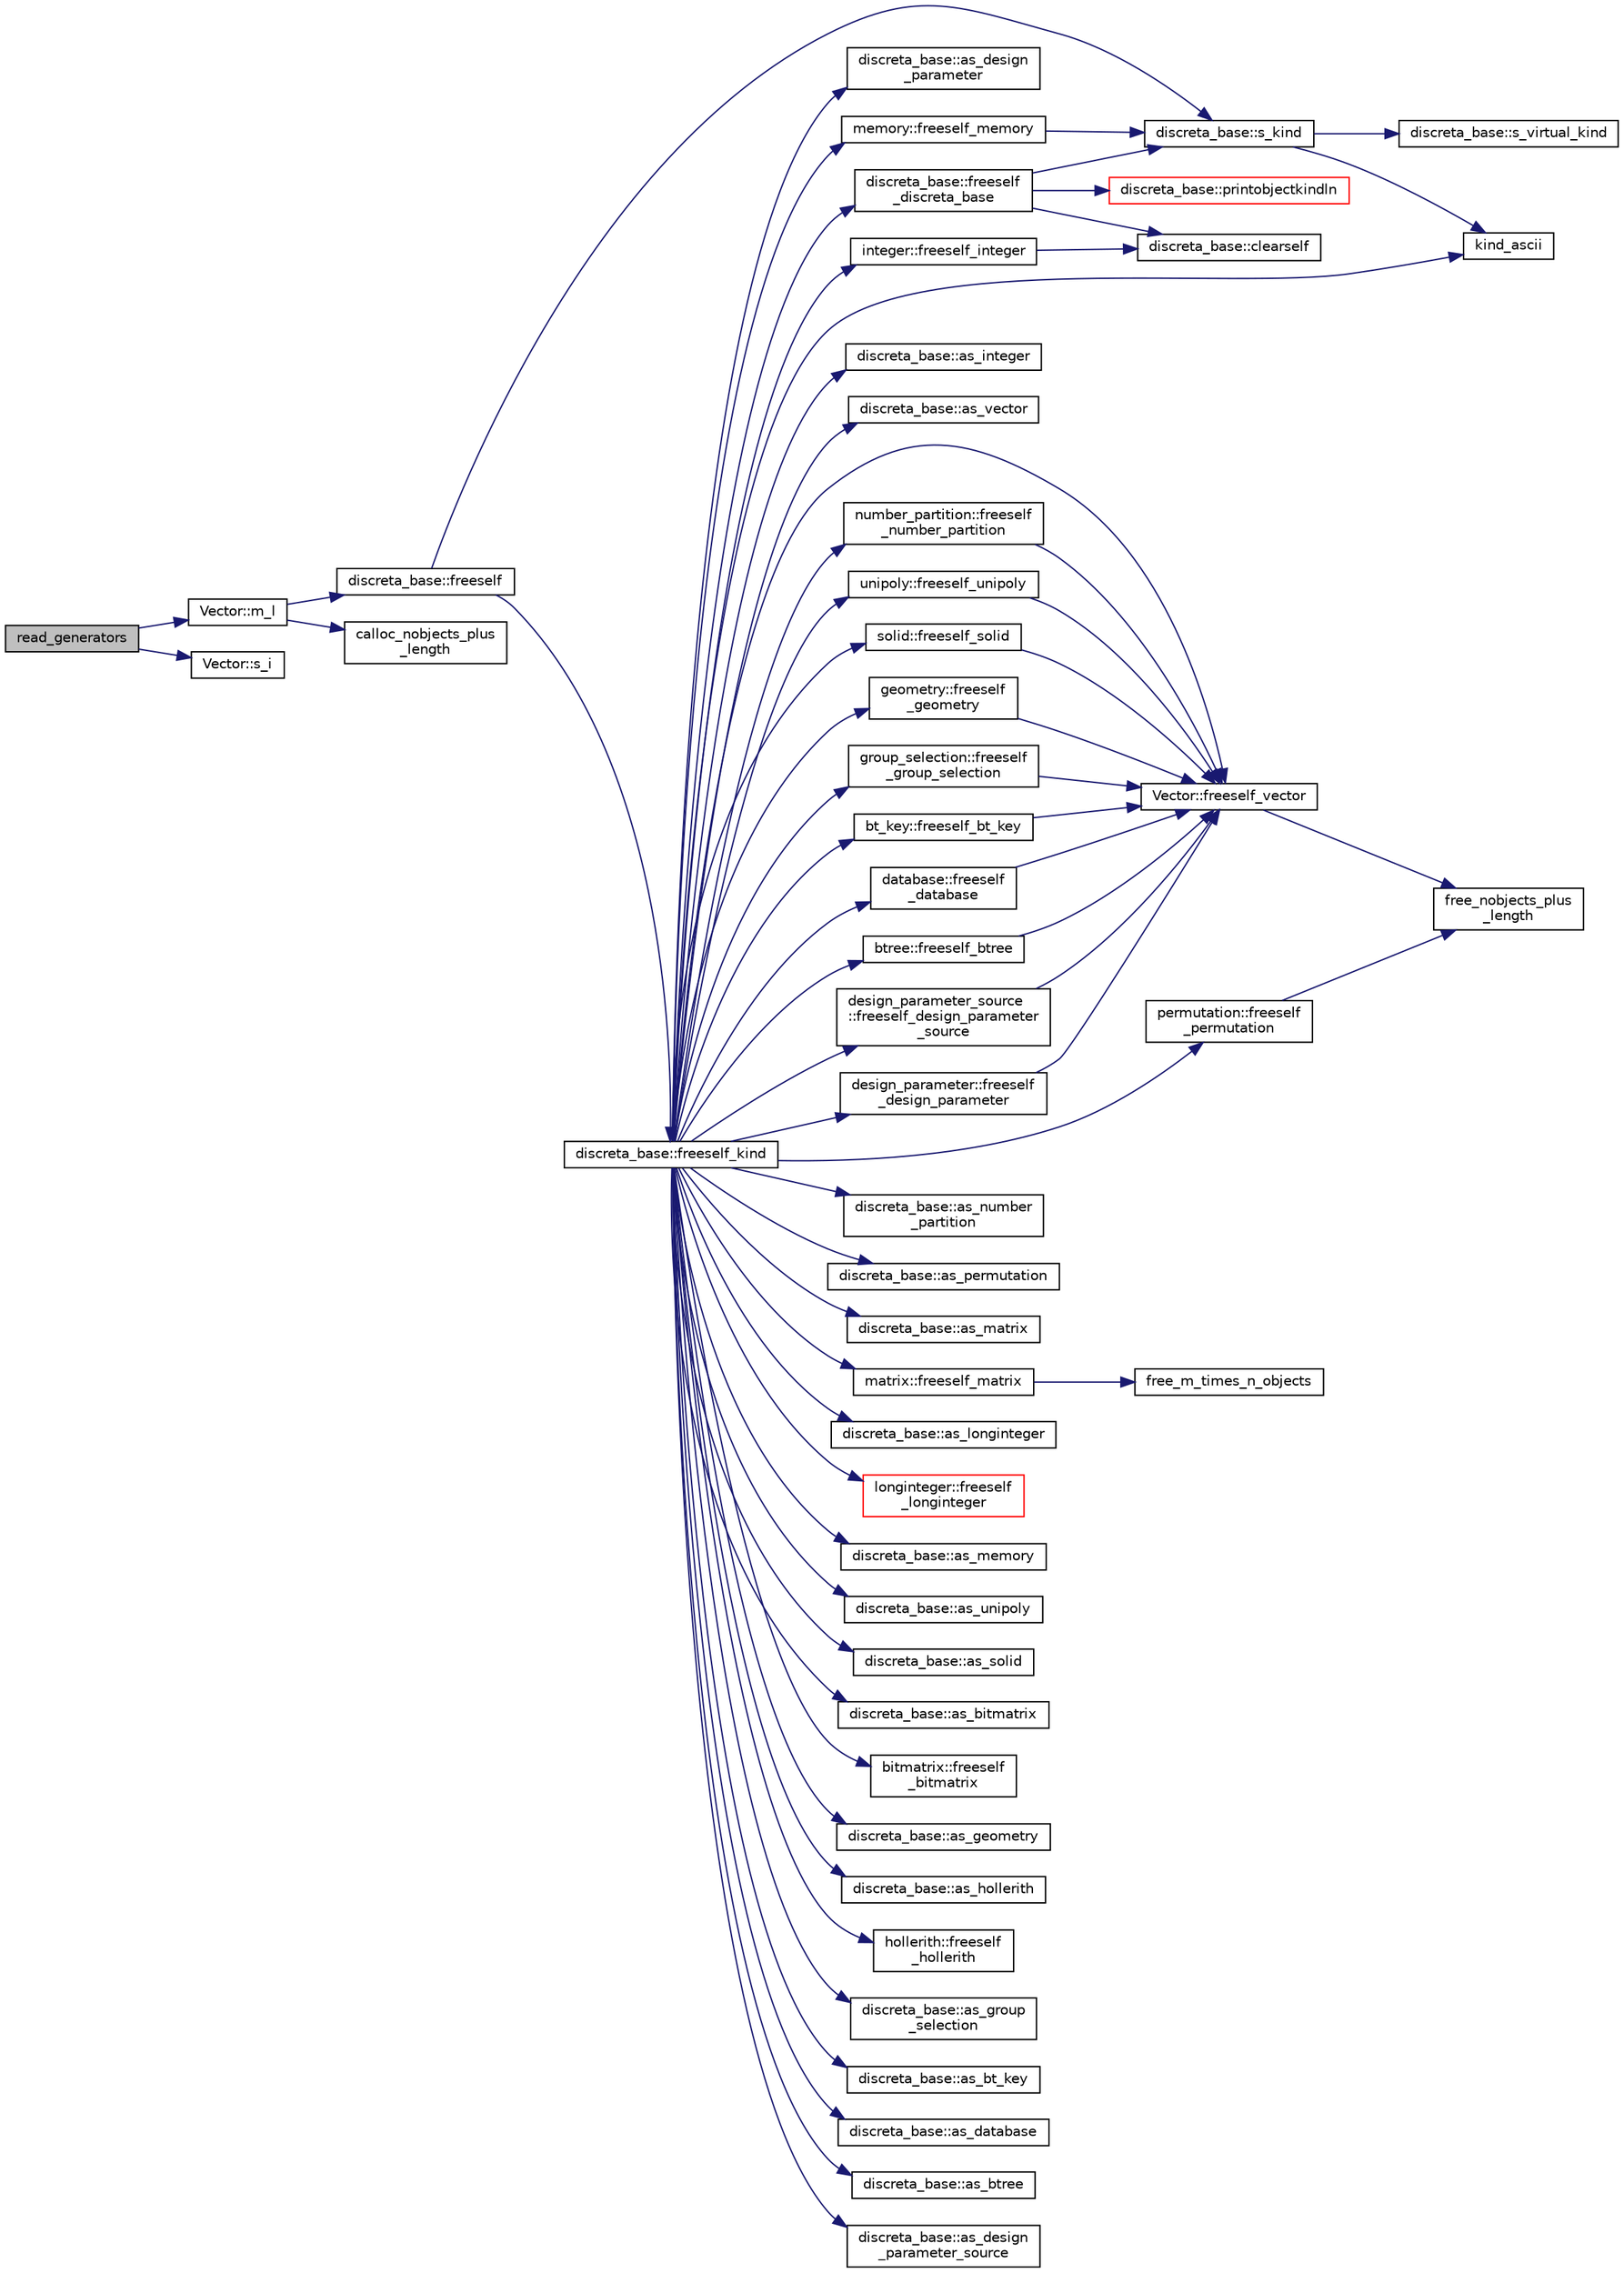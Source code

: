 digraph "read_generators"
{
  edge [fontname="Helvetica",fontsize="10",labelfontname="Helvetica",labelfontsize="10"];
  node [fontname="Helvetica",fontsize="10",shape=record];
  rankdir="LR";
  Node8249 [label="read_generators",height=0.2,width=0.4,color="black", fillcolor="grey75", style="filled", fontcolor="black"];
  Node8249 -> Node8250 [color="midnightblue",fontsize="10",style="solid",fontname="Helvetica"];
  Node8250 [label="Vector::m_l",height=0.2,width=0.4,color="black", fillcolor="white", style="filled",URL="$d5/db2/class_vector.html#a00f5520c2a6b4f5282a1a8bcf8ea74eb"];
  Node8250 -> Node8251 [color="midnightblue",fontsize="10",style="solid",fontname="Helvetica"];
  Node8251 [label="discreta_base::freeself",height=0.2,width=0.4,color="black", fillcolor="white", style="filled",URL="$d7/d71/classdiscreta__base.html#a9a3c9501a562293b5667c11b9174d6e5"];
  Node8251 -> Node8252 [color="midnightblue",fontsize="10",style="solid",fontname="Helvetica"];
  Node8252 [label="discreta_base::freeself_kind",height=0.2,width=0.4,color="black", fillcolor="white", style="filled",URL="$d7/d71/classdiscreta__base.html#a63a23ada2165b3838fab719ed458cec8"];
  Node8252 -> Node8253 [color="midnightblue",fontsize="10",style="solid",fontname="Helvetica"];
  Node8253 [label="discreta_base::freeself\l_discreta_base",height=0.2,width=0.4,color="black", fillcolor="white", style="filled",URL="$d7/d71/classdiscreta__base.html#a8b1ec2cee4566034441e066dc2c027db"];
  Node8253 -> Node8254 [color="midnightblue",fontsize="10",style="solid",fontname="Helvetica"];
  Node8254 [label="discreta_base::s_kind",height=0.2,width=0.4,color="black", fillcolor="white", style="filled",URL="$d7/d71/classdiscreta__base.html#a8a830025c74adbbc3362418a7c2ba157"];
  Node8254 -> Node8255 [color="midnightblue",fontsize="10",style="solid",fontname="Helvetica"];
  Node8255 [label="discreta_base::s_virtual_kind",height=0.2,width=0.4,color="black", fillcolor="white", style="filled",URL="$d7/d71/classdiscreta__base.html#a52778a6d6943a468be083d0785d418fb"];
  Node8254 -> Node8256 [color="midnightblue",fontsize="10",style="solid",fontname="Helvetica"];
  Node8256 [label="kind_ascii",height=0.2,width=0.4,color="black", fillcolor="white", style="filled",URL="$d9/d60/discreta_8h.html#ad0ce825a9f29bc6cec27e1b64cfe27bf"];
  Node8253 -> Node8257 [color="midnightblue",fontsize="10",style="solid",fontname="Helvetica"];
  Node8257 [label="discreta_base::printobjectkindln",height=0.2,width=0.4,color="red", fillcolor="white", style="filled",URL="$d7/d71/classdiscreta__base.html#a677ccc8f392ebedde05e453f8cf59559"];
  Node8253 -> Node8259 [color="midnightblue",fontsize="10",style="solid",fontname="Helvetica"];
  Node8259 [label="discreta_base::clearself",height=0.2,width=0.4,color="black", fillcolor="white", style="filled",URL="$d7/d71/classdiscreta__base.html#acc3985eac311491ab6ea3e409cffd3c4"];
  Node8252 -> Node8260 [color="midnightblue",fontsize="10",style="solid",fontname="Helvetica"];
  Node8260 [label="discreta_base::as_integer",height=0.2,width=0.4,color="black", fillcolor="white", style="filled",URL="$d7/d71/classdiscreta__base.html#a00d7691eaf874fd283d942692fe8dd26"];
  Node8252 -> Node8261 [color="midnightblue",fontsize="10",style="solid",fontname="Helvetica"];
  Node8261 [label="integer::freeself_integer",height=0.2,width=0.4,color="black", fillcolor="white", style="filled",URL="$d0/de5/classinteger.html#a02eb557612c9db1820dd75a77151edc0"];
  Node8261 -> Node8259 [color="midnightblue",fontsize="10",style="solid",fontname="Helvetica"];
  Node8252 -> Node8262 [color="midnightblue",fontsize="10",style="solid",fontname="Helvetica"];
  Node8262 [label="discreta_base::as_vector",height=0.2,width=0.4,color="black", fillcolor="white", style="filled",URL="$d7/d71/classdiscreta__base.html#a7bdd6cae39c380b128ee9e17e42cf020"];
  Node8252 -> Node8263 [color="midnightblue",fontsize="10",style="solid",fontname="Helvetica"];
  Node8263 [label="Vector::freeself_vector",height=0.2,width=0.4,color="black", fillcolor="white", style="filled",URL="$d5/db2/class_vector.html#ad55c58937ca8fb342247a2c0fb572d20"];
  Node8263 -> Node8264 [color="midnightblue",fontsize="10",style="solid",fontname="Helvetica"];
  Node8264 [label="free_nobjects_plus\l_length",height=0.2,width=0.4,color="black", fillcolor="white", style="filled",URL="$d9/d60/discreta_8h.html#a9fe9986097b58d1ade2867be95632efb"];
  Node8252 -> Node8265 [color="midnightblue",fontsize="10",style="solid",fontname="Helvetica"];
  Node8265 [label="discreta_base::as_number\l_partition",height=0.2,width=0.4,color="black", fillcolor="white", style="filled",URL="$d7/d71/classdiscreta__base.html#a307aa09de0e925d46697707968ffab00"];
  Node8252 -> Node8266 [color="midnightblue",fontsize="10",style="solid",fontname="Helvetica"];
  Node8266 [label="number_partition::freeself\l_number_partition",height=0.2,width=0.4,color="black", fillcolor="white", style="filled",URL="$df/d50/classnumber__partition.html#aa74111c1c8cd218b654e7b7c1ca42eb5"];
  Node8266 -> Node8263 [color="midnightblue",fontsize="10",style="solid",fontname="Helvetica"];
  Node8252 -> Node8267 [color="midnightblue",fontsize="10",style="solid",fontname="Helvetica"];
  Node8267 [label="discreta_base::as_permutation",height=0.2,width=0.4,color="black", fillcolor="white", style="filled",URL="$d7/d71/classdiscreta__base.html#aa4e72f36a82984239b12ae831e131098"];
  Node8252 -> Node8268 [color="midnightblue",fontsize="10",style="solid",fontname="Helvetica"];
  Node8268 [label="permutation::freeself\l_permutation",height=0.2,width=0.4,color="black", fillcolor="white", style="filled",URL="$d0/d08/classpermutation.html#a1f86343fa765d71c976d79e5ce372c12"];
  Node8268 -> Node8264 [color="midnightblue",fontsize="10",style="solid",fontname="Helvetica"];
  Node8252 -> Node8269 [color="midnightblue",fontsize="10",style="solid",fontname="Helvetica"];
  Node8269 [label="discreta_base::as_matrix",height=0.2,width=0.4,color="black", fillcolor="white", style="filled",URL="$d7/d71/classdiscreta__base.html#ae4d7f56d917a4707b838fbffde6467ff"];
  Node8252 -> Node8270 [color="midnightblue",fontsize="10",style="solid",fontname="Helvetica"];
  Node8270 [label="matrix::freeself_matrix",height=0.2,width=0.4,color="black", fillcolor="white", style="filled",URL="$d1/d8d/classmatrix.html#ab47d61820499f35c15bf82fb6a3b9bd1"];
  Node8270 -> Node8271 [color="midnightblue",fontsize="10",style="solid",fontname="Helvetica"];
  Node8271 [label="free_m_times_n_objects",height=0.2,width=0.4,color="black", fillcolor="white", style="filled",URL="$d9/d60/discreta_8h.html#a5a672671f49ca4a2855b0a601f612aef"];
  Node8252 -> Node8272 [color="midnightblue",fontsize="10",style="solid",fontname="Helvetica"];
  Node8272 [label="discreta_base::as_longinteger",height=0.2,width=0.4,color="black", fillcolor="white", style="filled",URL="$d7/d71/classdiscreta__base.html#a20a094639eb711b10c8694c51937f7cd"];
  Node8252 -> Node8273 [color="midnightblue",fontsize="10",style="solid",fontname="Helvetica"];
  Node8273 [label="longinteger::freeself\l_longinteger",height=0.2,width=0.4,color="red", fillcolor="white", style="filled",URL="$d3/d71/classlonginteger.html#a82006f4b7c6bf897de0387497e16c219"];
  Node8252 -> Node8275 [color="midnightblue",fontsize="10",style="solid",fontname="Helvetica"];
  Node8275 [label="discreta_base::as_memory",height=0.2,width=0.4,color="black", fillcolor="white", style="filled",URL="$d7/d71/classdiscreta__base.html#ad94b2d7dce0cd4fa22db57f6e79c4bd2"];
  Node8252 -> Node8276 [color="midnightblue",fontsize="10",style="solid",fontname="Helvetica"];
  Node8276 [label="memory::freeself_memory",height=0.2,width=0.4,color="black", fillcolor="white", style="filled",URL="$d8/d99/classmemory.html#a19366f9105d79a0e818cc19255d7ef4f"];
  Node8276 -> Node8254 [color="midnightblue",fontsize="10",style="solid",fontname="Helvetica"];
  Node8252 -> Node8277 [color="midnightblue",fontsize="10",style="solid",fontname="Helvetica"];
  Node8277 [label="discreta_base::as_unipoly",height=0.2,width=0.4,color="black", fillcolor="white", style="filled",URL="$d7/d71/classdiscreta__base.html#ad50d8027f039fe5c2478cddb243adc9d"];
  Node8252 -> Node8278 [color="midnightblue",fontsize="10",style="solid",fontname="Helvetica"];
  Node8278 [label="unipoly::freeself_unipoly",height=0.2,width=0.4,color="black", fillcolor="white", style="filled",URL="$d1/d89/classunipoly.html#aad315db6c6adb555a0c63877aab7d27e"];
  Node8278 -> Node8263 [color="midnightblue",fontsize="10",style="solid",fontname="Helvetica"];
  Node8252 -> Node8279 [color="midnightblue",fontsize="10",style="solid",fontname="Helvetica"];
  Node8279 [label="discreta_base::as_solid",height=0.2,width=0.4,color="black", fillcolor="white", style="filled",URL="$d7/d71/classdiscreta__base.html#a1fc5f2b85ec97ab0a69dd64903c970a5"];
  Node8252 -> Node8280 [color="midnightblue",fontsize="10",style="solid",fontname="Helvetica"];
  Node8280 [label="solid::freeself_solid",height=0.2,width=0.4,color="black", fillcolor="white", style="filled",URL="$d8/def/classsolid.html#a84c2f0abd7b24b1cf2ccefa9c99567fe"];
  Node8280 -> Node8263 [color="midnightblue",fontsize="10",style="solid",fontname="Helvetica"];
  Node8252 -> Node8281 [color="midnightblue",fontsize="10",style="solid",fontname="Helvetica"];
  Node8281 [label="discreta_base::as_bitmatrix",height=0.2,width=0.4,color="black", fillcolor="white", style="filled",URL="$d7/d71/classdiscreta__base.html#a071ad54ea8ef6c9d1d15f532e5a76df6"];
  Node8252 -> Node8282 [color="midnightblue",fontsize="10",style="solid",fontname="Helvetica"];
  Node8282 [label="bitmatrix::freeself\l_bitmatrix",height=0.2,width=0.4,color="black", fillcolor="white", style="filled",URL="$de/dc8/classbitmatrix.html#a4b84eed56a244df63819eae6b7ba1eff"];
  Node8252 -> Node8283 [color="midnightblue",fontsize="10",style="solid",fontname="Helvetica"];
  Node8283 [label="discreta_base::as_geometry",height=0.2,width=0.4,color="black", fillcolor="white", style="filled",URL="$d7/d71/classdiscreta__base.html#a38fc7b4cdd830703e9d87354b79bc5c8"];
  Node8252 -> Node8284 [color="midnightblue",fontsize="10",style="solid",fontname="Helvetica"];
  Node8284 [label="geometry::freeself\l_geometry",height=0.2,width=0.4,color="black", fillcolor="white", style="filled",URL="$da/d44/classgeometry.html#a504b1b52d24b4ae00d9fd0b7838b57e6"];
  Node8284 -> Node8263 [color="midnightblue",fontsize="10",style="solid",fontname="Helvetica"];
  Node8252 -> Node8285 [color="midnightblue",fontsize="10",style="solid",fontname="Helvetica"];
  Node8285 [label="discreta_base::as_hollerith",height=0.2,width=0.4,color="black", fillcolor="white", style="filled",URL="$d7/d71/classdiscreta__base.html#a3e66f82711f314710107e2f29e589690"];
  Node8252 -> Node8286 [color="midnightblue",fontsize="10",style="solid",fontname="Helvetica"];
  Node8286 [label="hollerith::freeself\l_hollerith",height=0.2,width=0.4,color="black", fillcolor="white", style="filled",URL="$d8/d99/classhollerith.html#a240d1b30780c9e09323d0b3ad5e2d1f7"];
  Node8252 -> Node8287 [color="midnightblue",fontsize="10",style="solid",fontname="Helvetica"];
  Node8287 [label="discreta_base::as_group\l_selection",height=0.2,width=0.4,color="black", fillcolor="white", style="filled",URL="$d7/d71/classdiscreta__base.html#aae1bac4883c567718bef9fb610abbdc8"];
  Node8252 -> Node8288 [color="midnightblue",fontsize="10",style="solid",fontname="Helvetica"];
  Node8288 [label="group_selection::freeself\l_group_selection",height=0.2,width=0.4,color="black", fillcolor="white", style="filled",URL="$d6/db0/classgroup__selection.html#a778b1a466858bf7f90516eeba1795798"];
  Node8288 -> Node8263 [color="midnightblue",fontsize="10",style="solid",fontname="Helvetica"];
  Node8252 -> Node8289 [color="midnightblue",fontsize="10",style="solid",fontname="Helvetica"];
  Node8289 [label="discreta_base::as_bt_key",height=0.2,width=0.4,color="black", fillcolor="white", style="filled",URL="$d7/d71/classdiscreta__base.html#a2734c6e08dca17cf6588bd5064ec1b9f"];
  Node8252 -> Node8290 [color="midnightblue",fontsize="10",style="solid",fontname="Helvetica"];
  Node8290 [label="bt_key::freeself_bt_key",height=0.2,width=0.4,color="black", fillcolor="white", style="filled",URL="$d1/de5/classbt__key.html#aad1f5a9b943d3ae072f1d09a9bb126c6"];
  Node8290 -> Node8263 [color="midnightblue",fontsize="10",style="solid",fontname="Helvetica"];
  Node8252 -> Node8291 [color="midnightblue",fontsize="10",style="solid",fontname="Helvetica"];
  Node8291 [label="discreta_base::as_database",height=0.2,width=0.4,color="black", fillcolor="white", style="filled",URL="$d7/d71/classdiscreta__base.html#ab055d39d58210a2b03ba3d33703b09a9"];
  Node8252 -> Node8292 [color="midnightblue",fontsize="10",style="solid",fontname="Helvetica"];
  Node8292 [label="database::freeself\l_database",height=0.2,width=0.4,color="black", fillcolor="white", style="filled",URL="$db/d72/classdatabase.html#a4dc263211f9b364e4fa733c8cf53e066"];
  Node8292 -> Node8263 [color="midnightblue",fontsize="10",style="solid",fontname="Helvetica"];
  Node8252 -> Node8293 [color="midnightblue",fontsize="10",style="solid",fontname="Helvetica"];
  Node8293 [label="discreta_base::as_btree",height=0.2,width=0.4,color="black", fillcolor="white", style="filled",URL="$d7/d71/classdiscreta__base.html#a78e76674cef2ec113c17989c11288778"];
  Node8252 -> Node8294 [color="midnightblue",fontsize="10",style="solid",fontname="Helvetica"];
  Node8294 [label="btree::freeself_btree",height=0.2,width=0.4,color="black", fillcolor="white", style="filled",URL="$dd/db0/classbtree.html#af866a69c5f887781efdcd491d71f2c28"];
  Node8294 -> Node8263 [color="midnightblue",fontsize="10",style="solid",fontname="Helvetica"];
  Node8252 -> Node8295 [color="midnightblue",fontsize="10",style="solid",fontname="Helvetica"];
  Node8295 [label="discreta_base::as_design\l_parameter_source",height=0.2,width=0.4,color="black", fillcolor="white", style="filled",URL="$d7/d71/classdiscreta__base.html#a59cbf837c6582ded5bc586265d13d81a"];
  Node8252 -> Node8296 [color="midnightblue",fontsize="10",style="solid",fontname="Helvetica"];
  Node8296 [label="design_parameter_source\l::freeself_design_parameter\l_source",height=0.2,width=0.4,color="black", fillcolor="white", style="filled",URL="$df/d4b/classdesign__parameter__source.html#a61e751fbde5330ede70525d4953bbc79"];
  Node8296 -> Node8263 [color="midnightblue",fontsize="10",style="solid",fontname="Helvetica"];
  Node8252 -> Node8297 [color="midnightblue",fontsize="10",style="solid",fontname="Helvetica"];
  Node8297 [label="discreta_base::as_design\l_parameter",height=0.2,width=0.4,color="black", fillcolor="white", style="filled",URL="$d7/d71/classdiscreta__base.html#aab24ff38ea1c5471ab3de42e014d0f2a"];
  Node8252 -> Node8298 [color="midnightblue",fontsize="10",style="solid",fontname="Helvetica"];
  Node8298 [label="design_parameter::freeself\l_design_parameter",height=0.2,width=0.4,color="black", fillcolor="white", style="filled",URL="$da/d94/classdesign__parameter.html#a0e7274960527530080b673a9d9e53fed"];
  Node8298 -> Node8263 [color="midnightblue",fontsize="10",style="solid",fontname="Helvetica"];
  Node8252 -> Node8256 [color="midnightblue",fontsize="10",style="solid",fontname="Helvetica"];
  Node8251 -> Node8254 [color="midnightblue",fontsize="10",style="solid",fontname="Helvetica"];
  Node8250 -> Node8299 [color="midnightblue",fontsize="10",style="solid",fontname="Helvetica"];
  Node8299 [label="calloc_nobjects_plus\l_length",height=0.2,width=0.4,color="black", fillcolor="white", style="filled",URL="$d9/d60/discreta_8h.html#a71599d54c8c17dfa065a363f5cdd0aa4"];
  Node8249 -> Node8300 [color="midnightblue",fontsize="10",style="solid",fontname="Helvetica"];
  Node8300 [label="Vector::s_i",height=0.2,width=0.4,color="black", fillcolor="white", style="filled",URL="$d5/db2/class_vector.html#a1c4fe1752523df8119f70dd550244871"];
}
